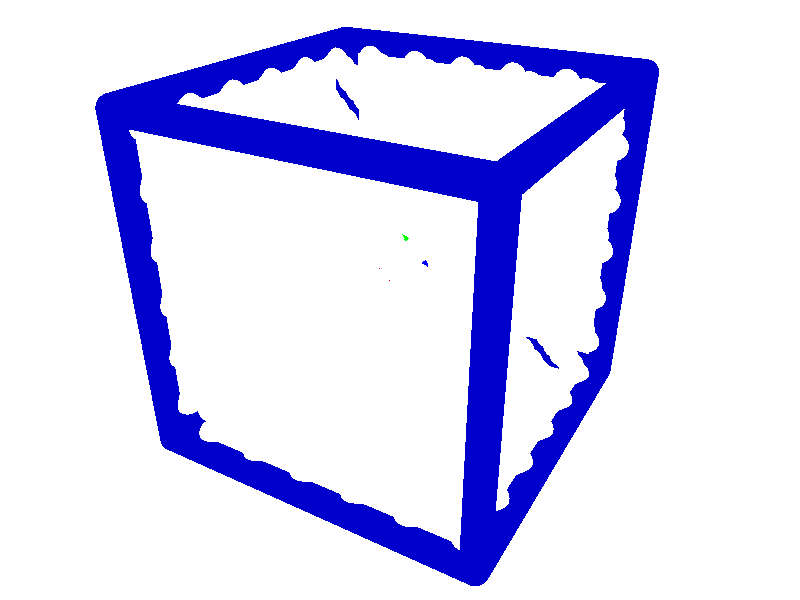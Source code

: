 
// declaration section
#declare cameraPositionAngle=pi/6;

#declare delX=5.12993;
#declare delY=5.12993;
#declare delZ=5.12993;

#declare Color0 = rgb<1,1,1>;
#declare Color1 = rgb<1,0,0>;
#declare Color2 = rgb<0,0,1>;
#declare Color3 = rgb<0,1,0>;
#declare Color4 = rgb<0.5,0.5,0.5>;
#declare Color5 = rgb<1,1,1>;
#declare Color6 = rgb<1,1,1>;
#declare Color7 = rgb<1,1,1>;
#declare Color8 = rgb<1,1,1>;
#declare Color9 = rgb<1,1,1>;
#declare Color10 = rgb<1,1,1>;
#declare Color11 = rgb<1,1,1>;
#declare Color12 = rgb<1,1,1>;
#declare Color13 = rgb<1,1,1>;
#declare Color14 = rgb<1,1,1>;
#declare Color15 = rgb<1,1,1>;

#declare Size0 = 0.4;
#declare Size1 = 0.3;
#declare Size2 = 0.4;
#declare Size3 = 0.4;
#declare Size4 = 0.4;
#declare Size5 = 0.4;
#declare Size6 = 0.4;
#declare Size7 = 0.4;
#declare Size8 = 0.4;
#declare Size9 = 0.4;
#declare Size10 = 0.4;
#declare Size11 = 0.4;
#declare Size12 = 0.4;
#declare Size13 = 0.4;
#declare Size14 = 0.4;
#declare Size15 = 0.4;

// Set camera and light
camera { 
  perspective 
  location < 4.0*5.12993*cos(cameraPositionAngle), 2.0*5.12993 , 4.0*5.12993*sin(cameraPositionAngle) > 
  look_at  < 0 , -0.25*5.12993 , 0 > 
  angle 55
}
background { color rgb< 1.0 , 1.0 , 1.0 > }
light_source { < 0 , 3*5.12993 , 0 > color rgb< 1.0 , 1.0 , 1.0 > }
light_source { < 3*5.12993, 1*5.12993 , 0 > color rgb< 0.8 , 0.8 , 1.0 > }
light_source { < 0,  1*5.12993 , 4*5.12993 > color rgb< 1.0 , 0.9 , 0.9 > }
light_source { < -3*5.12993,  1*5.12993 , -3*5.12993 > color rgb< 0.8 , 1.0 , 0.8 > }

// Draw carthesian coordinate arrows
sphere   { < 0 , 0 , 0 > , 0.2 texture { pigment { color rgb< 0.3 , 0.3 , 0.3 > } } }
cone     { < 0.8 , 0.0 , 0.0 > , 0.25 , < 1.0 , 0.0 , 0.0 > , 0.0 texture { pigment { color rgb< 1.0 , 0.0 , 0.0 > } } }
cone     { < 0.0 , 0.8 , 0.0 > , 0.25 , < 0.0 , 1.0 , 0.0 > , 0.0 texture { pigment { color rgb< 0.0 , 1.0 , 0.0 > } } }
cone     { < 0.0 , 0.0 , 0.8 > , 0.25 , < 0.0 , 0.0 , 1.0 > , 0.0 texture { pigment { color rgb< 0.0 , 0.0 , 1.0 > } } }
cylinder { < 0 , 0 , 0 > , < 0.9 , 0.0 , 0.0 > , 0.1 open texture { pigment { color rgb< 1.0 , 0.0 , 0.0 > } } }
cylinder { < 0 , 0 , 0 > , < 0.0 , 0.9 , 0.0 > , 0.1 open texture { pigment { color rgb< 0.0 , 1.0 , 0.0 > } } }
cylinder { < 0 , 0 , 0 > , < 0.0 , 0.0 , 0.9 > , 0.1 open texture { pigment { color rgb< 0.0 , 0.0 , 1.0 > } } }

// Periodic cell
sphere { < -5.12993 , -5.12993 , -5.12993 > , 0.4 texture { pigment { color rgb< 0.0 , 0.0 , 0.8 > } } } 
sphere { < 5.12993 , -5.12993 , -5.12993 > , 0.4 texture { pigment { color rgb< 0.0 , 0.0 , 0.8 > } } } 
sphere { < -5.12993 , 5.12993 , -5.12993 > , 0.4 texture { pigment { color rgb< 0.0 , 0.0 , 0.8 > } } } 
sphere { < 5.12993 , 5.12993 , -5.12993 > , 0.4 texture { pigment { color rgb< 0.0 , 0.0 , 0.8 > } } } 
sphere { < -5.12993 , -5.12993 , 5.12993 > , 0.4 texture { pigment { color rgb< 0.0 , 0.0 , 0.8 > } } } 
sphere { < 5.12993 , -5.12993 , 5.12993 > , 0.4 texture { pigment { color rgb< 0.0 , 0.0 , 0.8 > } } } 
sphere { < -5.12993 , 5.12993 , 5.12993 > , 0.4 texture { pigment { color rgb< 0.0 , 0.0 , 0.8 > } } } 
sphere { < 5.12993 , 5.12993 , 5.12993 > , 0.4 texture { pigment { color rgb< 0.0 , 0.0 , 0.8 > } } } 
cylinder { < -5.12993 , -5.12993 , -5.12993 > , < 5.12993 , -5.12993 , -5.12993 > , 0.4 open texture { pigment { color rgb< 0.0 , 0.0 , 0.8 > } } }
cylinder { < 5.12993 , -5.12993 , -5.12993 > , < 5.12993 , 5.12993 , -5.12993 > , 0.4 open texture { pigment { color rgb< 0.0 , 0.0 , 0.8 > } } }
cylinder { < 5.12993 , 5.12993 , -5.12993 > , < -5.12993 , 5.12993 , -5.12993 > , 0.4 open texture { pigment { color rgb< 0.0 , 0.0 , 0.8 > } } }
cylinder { < -5.12993 , 5.12993 , -5.12993 > , < -5.12993 , -5.12993 , -5.12993 > , 0.4 open texture { pigment { color rgb< 0.0 , 0.0 , 0.8 > } } }
cylinder { < -5.12993 , -5.12993 , 5.12993 > , < 5.12993 , -5.12993 , 5.12993 > , 0.4 open texture { pigment { color rgb< 0.0 , 0.0 , 0.8 > } } }
cylinder { < 5.12993 , -5.12993 , 5.12993 > , < 5.12993 , 5.12993 , 5.12993 > , 0.4 open texture { pigment { color rgb< 0.0 , 0.0 , 0.8 > } } }
cylinder { < 5.12993 , 5.12993 , 5.12993 > , < -5.12993 , 5.12993 , 5.12993 > , 0.4 open texture { pigment { color rgb< 0.0 , 0.0 , 0.8 > } } }
cylinder { < -5.12993 , 5.12993 , 5.12993 > , < -5.12993 , -5.12993 , 5.12993 > , 0.4 open texture { pigment { color rgb< 0.0 , 0.0 , 0.8 > } } }
cylinder { < -5.12993 , -5.12993 , -5.12993 > , < -5.12993 , -5.12993 , 5.12993 > , 0.4 open texture { pigment { color rgb< 0.0 , 0.0 , 0.8 > } } }
cylinder { < 5.12993 , -5.12993 , -5.12993 > , < 5.12993 , -5.12993 , 5.12993 > , 0.4 open texture { pigment { color rgb< 0.0 , 0.0 , 0.8 > } } }
cylinder { < -5.12993 , 5.12993 , -5.12993 > , < -5.12993 , 5.12993 , 5.12993 > , 0.4 open texture { pigment { color rgb< 0.0 , 0.0 , 0.8 > } } }
cylinder { < 5.12993 , 5.12993 , -5.12993 > , < 5.12993 , 5.12993 , 5.12993 > , 0.4 open texture { pigment { color rgb< 0.0 , 0.0 , 0.8 > } } }

// Add floor
//plane { y, -delY-0.401 pigment { color rgb<1,1,1> } }

// Particles

sphere {<-4.702434,-4.702434,-4.702434>,Size0 texture{pigment{color Color0}}}
sphere {<-3.847446,-3.847446,-4.702434>,Size0 texture{pigment{color Color0}}}
sphere {<-3.847446,-4.702434,-3.847446>,Size0 texture{pigment{color Color0}}}
sphere {<-4.702434,-3.847446,-3.847446>,Size0 texture{pigment{color Color0}}}
sphere {<-4.702434,-4.702434,-2.992458>,Size0 texture{pigment{color Color0}}}
sphere {<-3.847446,-3.847446,-2.992458>,Size0 texture{pigment{color Color0}}}
sphere {<-3.847446,-4.702434,-2.137470>,Size0 texture{pigment{color Color0}}}
sphere {<-4.702434,-3.847446,-2.137470>,Size0 texture{pigment{color Color0}}}
sphere {<-4.702434,-4.702434,-1.282482>,Size0 texture{pigment{color Color0}}}
sphere {<-3.847446,-3.847446,-1.282482>,Size0 texture{pigment{color Color0}}}
sphere {<-3.847446,-4.702434,-0.427494>,Size0 texture{pigment{color Color0}}}
sphere {<-4.702434,-3.847446,-0.427494>,Size0 texture{pigment{color Color0}}}
sphere {<-4.702434,-4.702434,0.427494>,Size0 texture{pigment{color Color0}}}
sphere {<-3.847446,-3.847446,0.427494>,Size0 texture{pigment{color Color0}}}
sphere {<-3.847446,-4.702434,1.282482>,Size0 texture{pigment{color Color0}}}
sphere {<-4.702434,-3.847446,1.282482>,Size0 texture{pigment{color Color0}}}
sphere {<-4.702434,-4.702434,2.137470>,Size0 texture{pigment{color Color0}}}
sphere {<-3.847446,-3.847446,2.137470>,Size0 texture{pigment{color Color0}}}
sphere {<-3.847446,-4.702434,2.992458>,Size0 texture{pigment{color Color0}}}
sphere {<-4.702434,-3.847446,2.992458>,Size0 texture{pigment{color Color0}}}
sphere {<-4.702434,-4.702434,3.847446>,Size0 texture{pigment{color Color0}}}
sphere {<-3.847446,-3.847446,3.847446>,Size0 texture{pigment{color Color0}}}
sphere {<-3.847446,-4.702434,4.702434>,Size0 texture{pigment{color Color0}}}
sphere {<-4.702434,-3.847446,4.702434>,Size0 texture{pigment{color Color0}}}
sphere {<-4.702434,-2.992458,-4.702434>,Size0 texture{pigment{color Color0}}}
sphere {<-3.847446,-2.137470,-4.702434>,Size0 texture{pigment{color Color0}}}
sphere {<-3.847446,-2.992458,-3.847446>,Size0 texture{pigment{color Color0}}}
sphere {<-4.702434,-2.137470,-3.847446>,Size0 texture{pigment{color Color0}}}
sphere {<-4.702434,-2.992458,-2.992458>,Size0 texture{pigment{color Color0}}}
sphere {<-3.847446,-2.137470,-2.992458>,Size0 texture{pigment{color Color0}}}
sphere {<-3.847446,-2.992458,-2.137470>,Size0 texture{pigment{color Color0}}}
sphere {<-4.702434,-2.137470,-2.137470>,Size0 texture{pigment{color Color0}}}
sphere {<-4.702434,-2.992458,-1.282482>,Size0 texture{pigment{color Color0}}}
sphere {<-3.847446,-2.137470,-1.282482>,Size0 texture{pigment{color Color0}}}
sphere {<-3.847446,-2.992458,-0.427494>,Size0 texture{pigment{color Color0}}}
sphere {<-4.702434,-2.137470,-0.427494>,Size0 texture{pigment{color Color0}}}
sphere {<-4.702434,-2.992458,0.427494>,Size0 texture{pigment{color Color0}}}
sphere {<-3.847446,-2.137470,0.427494>,Size0 texture{pigment{color Color0}}}
sphere {<-3.847446,-2.992458,1.282482>,Size0 texture{pigment{color Color0}}}
sphere {<-4.702434,-2.137470,1.282482>,Size0 texture{pigment{color Color0}}}
sphere {<-4.702434,-2.992458,2.137470>,Size0 texture{pigment{color Color0}}}
sphere {<-3.847446,-2.137470,2.137470>,Size0 texture{pigment{color Color0}}}
sphere {<-3.847446,-2.992458,2.992458>,Size0 texture{pigment{color Color0}}}
sphere {<-4.702434,-2.137470,2.992458>,Size0 texture{pigment{color Color0}}}
sphere {<-4.702434,-2.992458,3.847446>,Size0 texture{pigment{color Color0}}}
sphere {<-3.847446,-2.137470,3.847446>,Size0 texture{pigment{color Color0}}}
sphere {<-3.847446,-2.992458,4.702434>,Size0 texture{pigment{color Color0}}}
sphere {<-4.702434,-2.137470,4.702434>,Size0 texture{pigment{color Color0}}}
sphere {<-4.702434,-1.282482,-4.702434>,Size0 texture{pigment{color Color0}}}
sphere {<-3.847446,-0.427494,-4.702434>,Size0 texture{pigment{color Color0}}}
sphere {<-3.847446,-1.282482,-3.847446>,Size0 texture{pigment{color Color0}}}
sphere {<-4.702434,-0.427494,-3.847446>,Size0 texture{pigment{color Color0}}}
sphere {<-4.702434,-1.282482,-2.992458>,Size0 texture{pigment{color Color0}}}
sphere {<-3.847446,-0.427494,-2.992458>,Size0 texture{pigment{color Color0}}}
sphere {<-3.847446,-1.282482,-2.137470>,Size0 texture{pigment{color Color0}}}
sphere {<-4.702434,-0.427494,-2.137470>,Size0 texture{pigment{color Color0}}}
sphere {<-4.702434,-1.282482,-1.282482>,Size0 texture{pigment{color Color0}}}
sphere {<-3.847446,-0.427494,-1.282482>,Size0 texture{pigment{color Color0}}}
sphere {<-3.847446,-1.282482,-0.427494>,Size0 texture{pigment{color Color0}}}
sphere {<-4.702434,-0.427494,-0.427494>,Size0 texture{pigment{color Color0}}}
sphere {<-4.702434,-1.282482,0.427494>,Size0 texture{pigment{color Color0}}}
sphere {<-3.847446,-0.427494,0.427494>,Size0 texture{pigment{color Color0}}}
sphere {<-3.847446,-1.282482,1.282482>,Size0 texture{pigment{color Color0}}}
sphere {<-4.702434,-0.427494,1.282482>,Size0 texture{pigment{color Color0}}}
sphere {<-4.702434,-1.282482,2.137470>,Size0 texture{pigment{color Color0}}}
sphere {<-3.847446,-0.427494,2.137470>,Size0 texture{pigment{color Color0}}}
sphere {<-3.847446,-1.282482,2.992458>,Size0 texture{pigment{color Color0}}}
sphere {<-4.702434,-0.427494,2.992458>,Size0 texture{pigment{color Color0}}}
sphere {<-4.702434,-1.282482,3.847446>,Size0 texture{pigment{color Color0}}}
sphere {<-3.847446,-0.427494,3.847446>,Size0 texture{pigment{color Color0}}}
sphere {<-3.847446,-1.282482,4.702434>,Size0 texture{pigment{color Color0}}}
sphere {<-4.702434,-0.427494,4.702434>,Size0 texture{pigment{color Color0}}}
sphere {<-4.702434,0.427494,-4.702434>,Size0 texture{pigment{color Color0}}}
sphere {<-3.847446,1.282482,-4.702434>,Size0 texture{pigment{color Color0}}}
sphere {<-3.847446,0.427494,-3.847446>,Size0 texture{pigment{color Color0}}}
sphere {<-4.702434,1.282482,-3.847446>,Size0 texture{pigment{color Color0}}}
sphere {<-4.702434,0.427494,-2.992458>,Size0 texture{pigment{color Color0}}}
sphere {<-3.847446,1.282482,-2.992458>,Size0 texture{pigment{color Color0}}}
sphere {<-3.847446,0.427494,-2.137470>,Size0 texture{pigment{color Color0}}}
sphere {<-4.702434,1.282482,-2.137470>,Size0 texture{pigment{color Color0}}}
sphere {<-4.702434,0.427494,-1.282482>,Size0 texture{pigment{color Color0}}}
sphere {<-3.847446,1.282482,-1.282482>,Size0 texture{pigment{color Color0}}}
sphere {<-3.847446,0.427494,-0.427494>,Size0 texture{pigment{color Color0}}}
sphere {<-4.702434,1.282482,-0.427494>,Size0 texture{pigment{color Color0}}}
sphere {<-4.702434,0.427494,0.427494>,Size0 texture{pigment{color Color0}}}
sphere {<-3.847446,1.282482,0.427494>,Size0 texture{pigment{color Color0}}}
sphere {<-3.847446,0.427494,1.282482>,Size0 texture{pigment{color Color0}}}
sphere {<-4.702434,1.282482,1.282482>,Size0 texture{pigment{color Color0}}}
sphere {<-4.702434,0.427494,2.137470>,Size0 texture{pigment{color Color0}}}
sphere {<-3.847446,1.282482,2.137470>,Size0 texture{pigment{color Color0}}}
sphere {<-3.847446,0.427494,2.992458>,Size0 texture{pigment{color Color0}}}
sphere {<-4.702434,1.282482,2.992458>,Size0 texture{pigment{color Color0}}}
sphere {<-4.702434,0.427494,3.847446>,Size0 texture{pigment{color Color0}}}
sphere {<-3.847446,1.282482,3.847446>,Size0 texture{pigment{color Color0}}}
sphere {<-3.847446,0.427494,4.702434>,Size0 texture{pigment{color Color0}}}
sphere {<-4.702434,1.282482,4.702434>,Size0 texture{pigment{color Color0}}}
sphere {<-4.702434,2.137470,-4.702434>,Size0 texture{pigment{color Color0}}}
sphere {<-3.847446,2.992458,-4.702434>,Size0 texture{pigment{color Color0}}}
sphere {<-3.847446,2.137470,-3.847446>,Size0 texture{pigment{color Color0}}}
sphere {<-4.702434,2.992458,-3.847446>,Size0 texture{pigment{color Color0}}}
sphere {<-4.702434,2.137470,-2.992458>,Size0 texture{pigment{color Color0}}}
sphere {<-3.847446,2.992458,-2.992458>,Size0 texture{pigment{color Color0}}}
sphere {<-3.847446,2.137470,-2.137470>,Size0 texture{pigment{color Color0}}}
sphere {<-4.702434,2.992458,-2.137470>,Size0 texture{pigment{color Color0}}}
sphere {<-4.702434,2.137470,-1.282482>,Size0 texture{pigment{color Color0}}}
sphere {<-3.847446,2.992458,-1.282482>,Size0 texture{pigment{color Color0}}}
sphere {<-3.847446,2.137470,-0.427494>,Size0 texture{pigment{color Color0}}}
sphere {<-4.702434,2.992458,-0.427494>,Size0 texture{pigment{color Color0}}}
sphere {<-4.702434,2.137470,0.427494>,Size0 texture{pigment{color Color0}}}
sphere {<-3.847446,2.992458,0.427494>,Size0 texture{pigment{color Color0}}}
sphere {<-3.847446,2.137470,1.282482>,Size0 texture{pigment{color Color0}}}
sphere {<-4.702434,2.992458,1.282482>,Size0 texture{pigment{color Color0}}}
sphere {<-4.702434,2.137470,2.137470>,Size0 texture{pigment{color Color0}}}
sphere {<-3.847446,2.992458,2.137470>,Size0 texture{pigment{color Color0}}}
sphere {<-3.847446,2.137470,2.992458>,Size0 texture{pigment{color Color0}}}
sphere {<-4.702434,2.992458,2.992458>,Size0 texture{pigment{color Color0}}}
sphere {<-4.702434,2.137470,3.847446>,Size0 texture{pigment{color Color0}}}
sphere {<-3.847446,2.992458,3.847446>,Size0 texture{pigment{color Color0}}}
sphere {<-3.847446,2.137470,4.702434>,Size0 texture{pigment{color Color0}}}
sphere {<-4.702434,2.992458,4.702434>,Size0 texture{pigment{color Color0}}}
sphere {<-4.702434,3.847446,-4.702434>,Size0 texture{pigment{color Color0}}}
sphere {<-3.847446,4.702434,-4.702434>,Size0 texture{pigment{color Color0}}}
sphere {<-3.847446,3.847446,-3.847446>,Size0 texture{pigment{color Color0}}}
sphere {<-4.702434,4.702434,-3.847446>,Size0 texture{pigment{color Color0}}}
sphere {<-4.702434,3.847446,-2.992458>,Size0 texture{pigment{color Color0}}}
sphere {<-3.847446,4.702434,-2.992458>,Size0 texture{pigment{color Color0}}}
sphere {<-3.847446,3.847446,-2.137470>,Size0 texture{pigment{color Color0}}}
sphere {<-4.702434,4.702434,-2.137470>,Size0 texture{pigment{color Color0}}}
sphere {<-4.702434,3.847446,-1.282482>,Size0 texture{pigment{color Color0}}}
sphere {<-3.847446,4.702434,-1.282482>,Size0 texture{pigment{color Color0}}}
sphere {<-3.847446,3.847446,-0.427494>,Size0 texture{pigment{color Color0}}}
sphere {<-4.702434,4.702434,-0.427494>,Size0 texture{pigment{color Color0}}}
sphere {<-4.702434,3.847446,0.427494>,Size0 texture{pigment{color Color0}}}
sphere {<-3.847446,4.702434,0.427494>,Size0 texture{pigment{color Color0}}}
sphere {<-3.847446,3.847446,1.282482>,Size0 texture{pigment{color Color0}}}
sphere {<-4.702434,4.702434,1.282482>,Size0 texture{pigment{color Color0}}}
sphere {<-4.702434,3.847446,2.137470>,Size0 texture{pigment{color Color0}}}
sphere {<-3.847446,4.702434,2.137470>,Size0 texture{pigment{color Color0}}}
sphere {<-3.847446,3.847446,2.992458>,Size0 texture{pigment{color Color0}}}
sphere {<-4.702434,4.702434,2.992458>,Size0 texture{pigment{color Color0}}}
sphere {<-4.702434,3.847446,3.847446>,Size0 texture{pigment{color Color0}}}
sphere {<-3.847446,4.702434,3.847446>,Size0 texture{pigment{color Color0}}}
sphere {<-3.847446,3.847446,4.702434>,Size0 texture{pigment{color Color0}}}
sphere {<-4.702434,4.702434,4.702434>,Size0 texture{pigment{color Color0}}}
sphere {<-2.992458,-4.702434,-4.702434>,Size0 texture{pigment{color Color0}}}
sphere {<-2.137470,-3.847446,-4.702434>,Size0 texture{pigment{color Color0}}}
sphere {<-2.137470,-4.702434,-3.847446>,Size0 texture{pigment{color Color0}}}
sphere {<-2.992458,-3.847446,-3.847446>,Size0 texture{pigment{color Color0}}}
sphere {<-2.992458,-4.702434,-2.992458>,Size0 texture{pigment{color Color0}}}
sphere {<-2.137470,-3.847446,-2.992458>,Size0 texture{pigment{color Color0}}}
sphere {<-2.137470,-4.702434,-2.137470>,Size0 texture{pigment{color Color0}}}
sphere {<-2.992458,-3.847446,-2.137470>,Size0 texture{pigment{color Color0}}}
sphere {<-2.992458,-4.702434,-1.282482>,Size0 texture{pigment{color Color0}}}
sphere {<-2.137470,-3.847446,-1.282482>,Size0 texture{pigment{color Color0}}}
sphere {<-2.137470,-4.702434,-0.427494>,Size0 texture{pigment{color Color0}}}
sphere {<-2.992458,-3.847446,-0.427494>,Size0 texture{pigment{color Color0}}}
sphere {<-2.992458,-4.702434,0.427494>,Size0 texture{pigment{color Color0}}}
sphere {<-2.137470,-3.847446,0.427494>,Size0 texture{pigment{color Color0}}}
sphere {<-2.137470,-4.702434,1.282482>,Size0 texture{pigment{color Color0}}}
sphere {<-2.992458,-3.847446,1.282482>,Size0 texture{pigment{color Color0}}}
sphere {<-2.992458,-4.702434,2.137470>,Size0 texture{pigment{color Color0}}}
sphere {<-2.137470,-3.847446,2.137470>,Size0 texture{pigment{color Color0}}}
sphere {<-2.137470,-4.702434,2.992458>,Size0 texture{pigment{color Color0}}}
sphere {<-2.992458,-3.847446,2.992458>,Size0 texture{pigment{color Color0}}}
sphere {<-2.992458,-4.702434,3.847446>,Size0 texture{pigment{color Color0}}}
sphere {<-2.137470,-3.847446,3.847446>,Size0 texture{pigment{color Color0}}}
sphere {<-2.137470,-4.702434,4.702434>,Size0 texture{pigment{color Color0}}}
sphere {<-2.992458,-3.847446,4.702434>,Size0 texture{pigment{color Color0}}}
sphere {<-2.992458,-2.992458,-4.702434>,Size0 texture{pigment{color Color0}}}
sphere {<-2.137470,-2.137470,-4.702434>,Size0 texture{pigment{color Color0}}}
sphere {<-2.137470,-2.992458,-3.847446>,Size0 texture{pigment{color Color0}}}
sphere {<-2.992458,-2.137470,-3.847446>,Size0 texture{pigment{color Color0}}}
sphere {<-2.992458,-2.992458,-2.992458>,Size0 texture{pigment{color Color0}}}
sphere {<-2.137470,-2.137470,-2.992458>,Size0 texture{pigment{color Color0}}}
sphere {<-2.137470,-2.992458,-2.137470>,Size0 texture{pigment{color Color0}}}
sphere {<-2.992458,-2.137470,-2.137470>,Size0 texture{pigment{color Color0}}}
sphere {<-2.992458,-2.992458,-1.282482>,Size0 texture{pigment{color Color0}}}
sphere {<-2.137470,-2.137470,-1.282482>,Size0 texture{pigment{color Color0}}}
sphere {<-2.137470,-2.992458,-0.427494>,Size0 texture{pigment{color Color0}}}
sphere {<-2.992458,-2.137470,-0.427494>,Size0 texture{pigment{color Color0}}}
sphere {<-2.992458,-2.992458,0.427494>,Size0 texture{pigment{color Color0}}}
sphere {<-2.137470,-2.137470,0.427494>,Size0 texture{pigment{color Color0}}}
sphere {<-2.137470,-2.992458,1.282482>,Size0 texture{pigment{color Color0}}}
sphere {<-2.992458,-2.137470,1.282482>,Size0 texture{pigment{color Color0}}}
sphere {<-2.992458,-2.992458,2.137470>,Size0 texture{pigment{color Color0}}}
sphere {<-2.137470,-2.137470,2.137470>,Size0 texture{pigment{color Color0}}}
sphere {<-2.137470,-2.992458,2.992458>,Size0 texture{pigment{color Color0}}}
sphere {<-2.992458,-2.137470,2.992458>,Size0 texture{pigment{color Color0}}}
sphere {<-2.992458,-2.992458,3.847446>,Size0 texture{pigment{color Color0}}}
sphere {<-2.137470,-2.137470,3.847446>,Size0 texture{pigment{color Color0}}}
sphere {<-2.137470,-2.992458,4.702434>,Size0 texture{pigment{color Color0}}}
sphere {<-2.992458,-2.137470,4.702434>,Size0 texture{pigment{color Color0}}}
sphere {<-2.992458,-1.282482,-4.702434>,Size0 texture{pigment{color Color0}}}
sphere {<-2.137470,-0.427494,-4.702434>,Size0 texture{pigment{color Color0}}}
sphere {<-2.137470,-1.282482,-3.847446>,Size0 texture{pigment{color Color0}}}
sphere {<-2.992458,-0.427494,-3.847446>,Size0 texture{pigment{color Color0}}}
sphere {<-2.992458,-1.282482,-2.992458>,Size0 texture{pigment{color Color0}}}
sphere {<-2.137470,-0.427494,-2.992458>,Size0 texture{pigment{color Color0}}}
sphere {<-2.137470,-1.282482,-2.137470>,Size0 texture{pigment{color Color0}}}
sphere {<-2.992458,-0.427494,-2.137470>,Size0 texture{pigment{color Color0}}}
sphere {<-2.992458,-1.282482,-1.282482>,Size0 texture{pigment{color Color0}}}
sphere {<-2.137470,-0.427494,-1.282482>,Size0 texture{pigment{color Color0}}}
sphere {<-2.137470,-1.282482,-0.427494>,Size0 texture{pigment{color Color0}}}
sphere {<-2.992458,-0.427494,-0.427494>,Size0 texture{pigment{color Color0}}}
sphere {<-2.992458,-1.282482,0.427494>,Size0 texture{pigment{color Color0}}}
sphere {<-2.137470,-0.427494,0.427494>,Size0 texture{pigment{color Color0}}}
sphere {<-2.137470,-1.282482,1.282482>,Size0 texture{pigment{color Color0}}}
sphere {<-2.992458,-0.427494,1.282482>,Size0 texture{pigment{color Color0}}}
sphere {<-2.992458,-1.282482,2.137470>,Size0 texture{pigment{color Color0}}}
sphere {<-2.137470,-0.427494,2.137470>,Size0 texture{pigment{color Color0}}}
sphere {<-2.137470,-1.282482,2.992458>,Size0 texture{pigment{color Color0}}}
sphere {<-2.992458,-0.427494,2.992458>,Size0 texture{pigment{color Color0}}}
sphere {<-2.992458,-1.282482,3.847446>,Size0 texture{pigment{color Color0}}}
sphere {<-2.137470,-0.427494,3.847446>,Size0 texture{pigment{color Color0}}}
sphere {<-2.137470,-1.282482,4.702434>,Size0 texture{pigment{color Color0}}}
sphere {<-2.992458,-0.427494,4.702434>,Size0 texture{pigment{color Color0}}}
sphere {<-2.992458,0.427494,-4.702434>,Size0 texture{pigment{color Color0}}}
sphere {<-2.137470,1.282482,-4.702434>,Size0 texture{pigment{color Color0}}}
sphere {<-2.137470,0.427494,-3.847446>,Size0 texture{pigment{color Color0}}}
sphere {<-2.992458,1.282482,-3.847446>,Size0 texture{pigment{color Color0}}}
sphere {<-2.992458,0.427494,-2.992458>,Size0 texture{pigment{color Color0}}}
sphere {<-2.137470,1.282482,-2.992458>,Size0 texture{pigment{color Color0}}}
sphere {<-2.137470,0.427494,-2.137470>,Size0 texture{pigment{color Color0}}}
sphere {<-2.992458,1.282482,-2.137470>,Size0 texture{pigment{color Color0}}}
sphere {<-2.992458,0.427494,-1.282482>,Size0 texture{pigment{color Color0}}}
sphere {<-2.137470,1.282482,-1.282482>,Size0 texture{pigment{color Color0}}}
sphere {<-2.137470,0.427494,-0.427494>,Size0 texture{pigment{color Color0}}}
sphere {<-2.992458,1.282482,-0.427494>,Size0 texture{pigment{color Color0}}}
sphere {<-2.992458,0.427494,0.427494>,Size0 texture{pigment{color Color0}}}
sphere {<-2.137470,1.282482,0.427494>,Size0 texture{pigment{color Color0}}}
sphere {<-2.137470,0.427494,1.282482>,Size0 texture{pigment{color Color0}}}
sphere {<-2.992458,1.282482,1.282482>,Size0 texture{pigment{color Color0}}}
sphere {<-2.992458,0.427494,2.137470>,Size0 texture{pigment{color Color0}}}
sphere {<-2.137470,1.282482,2.137470>,Size0 texture{pigment{color Color0}}}
sphere {<-2.137470,0.427494,2.992458>,Size0 texture{pigment{color Color0}}}
sphere {<-2.992458,1.282482,2.992458>,Size0 texture{pigment{color Color0}}}
sphere {<-2.992458,0.427494,3.847446>,Size0 texture{pigment{color Color0}}}
sphere {<-2.137470,1.282482,3.847446>,Size0 texture{pigment{color Color0}}}
sphere {<-2.137470,0.427494,4.702434>,Size0 texture{pigment{color Color0}}}
sphere {<-2.992458,1.282482,4.702434>,Size0 texture{pigment{color Color0}}}
sphere {<-2.992458,2.137470,-4.702434>,Size0 texture{pigment{color Color0}}}
sphere {<-2.137470,2.992458,-4.702434>,Size0 texture{pigment{color Color0}}}
sphere {<-2.137470,2.137470,-3.847446>,Size0 texture{pigment{color Color0}}}
sphere {<-2.992458,2.992458,-3.847446>,Size0 texture{pigment{color Color0}}}
sphere {<-2.992458,2.137470,-2.992458>,Size0 texture{pigment{color Color0}}}
sphere {<-2.137470,2.992458,-2.992458>,Size0 texture{pigment{color Color0}}}
sphere {<-2.137470,2.137470,-2.137470>,Size0 texture{pigment{color Color0}}}
sphere {<-2.992458,2.992458,-2.137470>,Size0 texture{pigment{color Color0}}}
sphere {<-2.992458,2.137470,-1.282482>,Size0 texture{pigment{color Color0}}}
sphere {<-2.137470,2.992458,-1.282482>,Size0 texture{pigment{color Color0}}}
sphere {<-2.137470,2.137470,-0.427494>,Size0 texture{pigment{color Color0}}}
sphere {<-2.992458,2.992458,-0.427494>,Size0 texture{pigment{color Color0}}}
sphere {<-2.992458,2.137470,0.427494>,Size0 texture{pigment{color Color0}}}
sphere {<-2.137470,2.992458,0.427494>,Size0 texture{pigment{color Color0}}}
sphere {<-2.137470,2.137470,1.282482>,Size0 texture{pigment{color Color0}}}
sphere {<-2.992458,2.992458,1.282482>,Size0 texture{pigment{color Color0}}}
sphere {<-2.992458,2.137470,2.137470>,Size0 texture{pigment{color Color0}}}
sphere {<-2.137470,2.992458,2.137470>,Size0 texture{pigment{color Color0}}}
sphere {<-2.137470,2.137470,2.992458>,Size0 texture{pigment{color Color0}}}
sphere {<-2.992458,2.992458,2.992458>,Size0 texture{pigment{color Color0}}}
sphere {<-2.992458,2.137470,3.847446>,Size0 texture{pigment{color Color0}}}
sphere {<-2.137470,2.992458,3.847446>,Size0 texture{pigment{color Color0}}}
sphere {<-2.137470,2.137470,4.702434>,Size0 texture{pigment{color Color0}}}
sphere {<-2.992458,2.992458,4.702434>,Size0 texture{pigment{color Color0}}}
sphere {<-2.992458,3.847446,-4.702434>,Size0 texture{pigment{color Color0}}}
sphere {<-2.137470,4.702434,-4.702434>,Size0 texture{pigment{color Color0}}}
sphere {<-2.137470,3.847446,-3.847446>,Size0 texture{pigment{color Color0}}}
sphere {<-2.992458,4.702434,-3.847446>,Size0 texture{pigment{color Color0}}}
sphere {<-2.992458,3.847446,-2.992458>,Size0 texture{pigment{color Color0}}}
sphere {<-2.137470,4.702434,-2.992458>,Size0 texture{pigment{color Color0}}}
sphere {<-2.137470,3.847446,-2.137470>,Size0 texture{pigment{color Color0}}}
sphere {<-2.992458,4.702434,-2.137470>,Size0 texture{pigment{color Color0}}}
sphere {<-2.992458,3.847446,-1.282482>,Size0 texture{pigment{color Color0}}}
sphere {<-2.137470,4.702434,-1.282482>,Size0 texture{pigment{color Color0}}}
sphere {<-2.137470,3.847446,-0.427494>,Size0 texture{pigment{color Color0}}}
sphere {<-2.992458,4.702434,-0.427494>,Size0 texture{pigment{color Color0}}}
sphere {<-2.992458,3.847446,0.427494>,Size0 texture{pigment{color Color0}}}
sphere {<-2.137470,4.702434,0.427494>,Size0 texture{pigment{color Color0}}}
sphere {<-2.137470,3.847446,1.282482>,Size0 texture{pigment{color Color0}}}
sphere {<-2.992458,4.702434,1.282482>,Size0 texture{pigment{color Color0}}}
sphere {<-2.992458,3.847446,2.137470>,Size0 texture{pigment{color Color0}}}
sphere {<-2.137470,4.702434,2.137470>,Size0 texture{pigment{color Color0}}}
sphere {<-2.137470,3.847446,2.992458>,Size0 texture{pigment{color Color0}}}
sphere {<-2.992458,4.702434,2.992458>,Size0 texture{pigment{color Color0}}}
sphere {<-2.992458,3.847446,3.847446>,Size0 texture{pigment{color Color0}}}
sphere {<-2.137470,4.702434,3.847446>,Size0 texture{pigment{color Color0}}}
sphere {<-2.137470,3.847446,4.702434>,Size0 texture{pigment{color Color0}}}
sphere {<-2.992458,4.702434,4.702434>,Size0 texture{pigment{color Color0}}}
sphere {<-1.282482,-4.702434,-4.702434>,Size0 texture{pigment{color Color0}}}
sphere {<-0.427494,-3.847446,-4.702434>,Size0 texture{pigment{color Color0}}}
sphere {<-0.427494,-4.702434,-3.847446>,Size0 texture{pigment{color Color0}}}
sphere {<-1.282482,-3.847446,-3.847446>,Size0 texture{pigment{color Color0}}}
sphere {<-1.282482,-4.702434,-2.992458>,Size0 texture{pigment{color Color0}}}
sphere {<-0.427494,-3.847446,-2.992458>,Size0 texture{pigment{color Color0}}}
sphere {<-0.427494,-4.702434,-2.137470>,Size0 texture{pigment{color Color0}}}
sphere {<-1.282482,-3.847446,-2.137470>,Size0 texture{pigment{color Color0}}}
sphere {<-1.282482,-4.702434,-1.282482>,Size0 texture{pigment{color Color0}}}
sphere {<-0.427494,-3.847446,-1.282482>,Size0 texture{pigment{color Color0}}}
sphere {<-0.427494,-4.702434,-0.427494>,Size0 texture{pigment{color Color0}}}
sphere {<-1.282482,-3.847446,-0.427494>,Size0 texture{pigment{color Color0}}}
sphere {<-1.282482,-4.702434,0.427494>,Size0 texture{pigment{color Color0}}}
sphere {<-0.427494,-3.847446,0.427494>,Size0 texture{pigment{color Color0}}}
sphere {<-0.427494,-4.702434,1.282482>,Size0 texture{pigment{color Color0}}}
sphere {<-1.282482,-3.847446,1.282482>,Size0 texture{pigment{color Color0}}}
sphere {<-1.282482,-4.702434,2.137470>,Size0 texture{pigment{color Color0}}}
sphere {<-0.427494,-3.847446,2.137470>,Size0 texture{pigment{color Color0}}}
sphere {<-0.427494,-4.702434,2.992458>,Size0 texture{pigment{color Color0}}}
sphere {<-1.282482,-3.847446,2.992458>,Size0 texture{pigment{color Color0}}}
sphere {<-1.282482,-4.702434,3.847446>,Size0 texture{pigment{color Color0}}}
sphere {<-0.427494,-3.847446,3.847446>,Size0 texture{pigment{color Color0}}}
sphere {<-0.427494,-4.702434,4.702434>,Size0 texture{pigment{color Color0}}}
sphere {<-1.282482,-3.847446,4.702434>,Size0 texture{pigment{color Color0}}}
sphere {<-1.282482,-2.992458,-4.702434>,Size0 texture{pigment{color Color0}}}
sphere {<-0.427494,-2.137470,-4.702434>,Size0 texture{pigment{color Color0}}}
sphere {<-0.427494,-2.992458,-3.847446>,Size0 texture{pigment{color Color0}}}
sphere {<-1.282482,-2.137470,-3.847446>,Size0 texture{pigment{color Color0}}}
sphere {<-1.282482,-2.992458,-2.992458>,Size0 texture{pigment{color Color0}}}
sphere {<-0.427494,-2.137470,-2.992458>,Size0 texture{pigment{color Color0}}}
sphere {<-0.427494,-2.992458,-2.137470>,Size0 texture{pigment{color Color0}}}
sphere {<-1.282482,-2.137470,-2.137470>,Size0 texture{pigment{color Color0}}}
sphere {<-1.282482,-2.992458,-1.282482>,Size0 texture{pigment{color Color0}}}
sphere {<-0.427494,-2.137470,-1.282482>,Size0 texture{pigment{color Color0}}}
sphere {<-0.427494,-2.992458,-0.427494>,Size0 texture{pigment{color Color0}}}
sphere {<-1.282482,-2.137470,-0.427494>,Size0 texture{pigment{color Color0}}}
sphere {<-1.282482,-2.992458,0.427494>,Size0 texture{pigment{color Color0}}}
sphere {<-0.427494,-2.137470,0.427494>,Size0 texture{pigment{color Color0}}}
sphere {<-0.427494,-2.992458,1.282482>,Size0 texture{pigment{color Color0}}}
sphere {<-1.282482,-2.137470,1.282482>,Size0 texture{pigment{color Color0}}}
sphere {<-1.282482,-2.992458,2.137470>,Size0 texture{pigment{color Color0}}}
sphere {<-0.427494,-2.137470,2.137470>,Size0 texture{pigment{color Color0}}}
sphere {<-0.427494,-2.992458,2.992458>,Size0 texture{pigment{color Color0}}}
sphere {<-1.282482,-2.137470,2.992458>,Size0 texture{pigment{color Color0}}}
sphere {<-1.282482,-2.992458,3.847446>,Size0 texture{pigment{color Color0}}}
sphere {<-0.427494,-2.137470,3.847446>,Size0 texture{pigment{color Color0}}}
sphere {<-0.427494,-2.992458,4.702434>,Size0 texture{pigment{color Color0}}}
sphere {<-1.282482,-2.137470,4.702434>,Size0 texture{pigment{color Color0}}}
sphere {<-1.282482,-1.282482,-4.702434>,Size0 texture{pigment{color Color0}}}
sphere {<-0.427494,-0.427494,-4.702434>,Size0 texture{pigment{color Color0}}}
sphere {<-0.427494,-1.282482,-3.847446>,Size0 texture{pigment{color Color0}}}
sphere {<-1.282482,-0.427494,-3.847446>,Size0 texture{pigment{color Color0}}}
sphere {<-1.282482,-1.282482,-2.992458>,Size0 texture{pigment{color Color0}}}
sphere {<-0.427494,-0.427494,-2.992458>,Size0 texture{pigment{color Color0}}}
sphere {<-0.427494,-1.282482,-2.137470>,Size0 texture{pigment{color Color0}}}
sphere {<-1.282482,-0.427494,-2.137470>,Size0 texture{pigment{color Color0}}}
sphere {<-1.282482,-1.282482,-1.282482>,Size0 texture{pigment{color Color0}}}
sphere {<-0.427494,-0.427494,-1.282482>,Size0 texture{pigment{color Color0}}}
sphere {<-0.427494,-1.282482,-0.427494>,Size0 texture{pigment{color Color0}}}
sphere {<-1.282482,-0.427494,-0.427494>,Size0 texture{pigment{color Color0}}}
sphere {<-1.282482,-1.282482,0.427494>,Size0 texture{pigment{color Color0}}}
sphere {<-0.427494,-0.427494,0.427494>,Size0 texture{pigment{color Color0}}}
sphere {<-0.427494,-1.282482,1.282482>,Size0 texture{pigment{color Color0}}}
sphere {<-1.282482,-0.427494,1.282482>,Size0 texture{pigment{color Color0}}}
sphere {<-1.282482,-1.282482,2.137470>,Size0 texture{pigment{color Color0}}}
sphere {<-0.427494,-0.427494,2.137470>,Size0 texture{pigment{color Color0}}}
sphere {<-0.427494,-1.282482,2.992458>,Size0 texture{pigment{color Color0}}}
sphere {<-1.282482,-0.427494,2.992458>,Size0 texture{pigment{color Color0}}}
sphere {<-1.282482,-1.282482,3.847446>,Size0 texture{pigment{color Color0}}}
sphere {<-0.427494,-0.427494,3.847446>,Size0 texture{pigment{color Color0}}}
sphere {<-0.427494,-1.282482,4.702434>,Size0 texture{pigment{color Color0}}}
sphere {<-1.282482,-0.427494,4.702434>,Size0 texture{pigment{color Color0}}}
sphere {<-1.282482,0.427494,-4.702434>,Size0 texture{pigment{color Color0}}}
sphere {<-0.427494,1.282482,-4.702434>,Size0 texture{pigment{color Color0}}}
sphere {<-0.427494,0.427494,-3.847446>,Size0 texture{pigment{color Color0}}}
sphere {<-1.282482,1.282482,-3.847446>,Size0 texture{pigment{color Color0}}}
sphere {<-1.282482,0.427494,-2.992458>,Size0 texture{pigment{color Color0}}}
sphere {<-0.427494,1.282482,-2.992458>,Size0 texture{pigment{color Color0}}}
sphere {<-0.427494,0.427494,-2.137470>,Size0 texture{pigment{color Color0}}}
sphere {<-1.282482,1.282482,-2.137470>,Size0 texture{pigment{color Color0}}}
sphere {<-1.282482,0.427494,-1.282482>,Size0 texture{pigment{color Color0}}}
sphere {<-0.427494,1.282482,-1.282482>,Size0 texture{pigment{color Color0}}}
sphere {<-0.427494,0.427494,-0.427494>,Size0 texture{pigment{color Color0}}}
sphere {<-1.282482,1.282482,-0.427494>,Size0 texture{pigment{color Color0}}}
sphere {<-1.282482,0.427494,0.427494>,Size0 texture{pigment{color Color0}}}
sphere {<-0.427494,1.282482,0.427494>,Size0 texture{pigment{color Color0}}}
sphere {<-0.427494,0.427494,1.282482>,Size0 texture{pigment{color Color0}}}
sphere {<-1.282482,1.282482,1.282482>,Size0 texture{pigment{color Color0}}}
sphere {<-1.282482,0.427494,2.137470>,Size0 texture{pigment{color Color0}}}
sphere {<-0.427494,1.282482,2.137470>,Size0 texture{pigment{color Color0}}}
sphere {<-0.427494,0.427494,2.992458>,Size0 texture{pigment{color Color0}}}
sphere {<-1.282482,1.282482,2.992458>,Size0 texture{pigment{color Color0}}}
sphere {<-1.282482,0.427494,3.847446>,Size0 texture{pigment{color Color0}}}
sphere {<-0.427494,1.282482,3.847446>,Size0 texture{pigment{color Color0}}}
sphere {<-0.427494,0.427494,4.702434>,Size0 texture{pigment{color Color0}}}
sphere {<-1.282482,1.282482,4.702434>,Size0 texture{pigment{color Color0}}}
sphere {<-1.282482,2.137470,-4.702434>,Size0 texture{pigment{color Color0}}}
sphere {<-0.427494,2.992458,-4.702434>,Size0 texture{pigment{color Color0}}}
sphere {<-0.427494,2.137470,-3.847446>,Size0 texture{pigment{color Color0}}}
sphere {<-1.282482,2.992458,-3.847446>,Size0 texture{pigment{color Color0}}}
sphere {<-1.282482,2.137470,-2.992458>,Size0 texture{pigment{color Color0}}}
sphere {<-0.427494,2.992458,-2.992458>,Size0 texture{pigment{color Color0}}}
sphere {<-0.427494,2.137470,-2.137470>,Size0 texture{pigment{color Color0}}}
sphere {<-1.282482,2.992458,-2.137470>,Size0 texture{pigment{color Color0}}}
sphere {<-1.282482,2.137470,-1.282482>,Size0 texture{pigment{color Color0}}}
sphere {<-0.427494,2.992458,-1.282482>,Size0 texture{pigment{color Color0}}}
sphere {<-0.427494,2.137470,-0.427494>,Size0 texture{pigment{color Color0}}}
sphere {<-1.282482,2.992458,-0.427494>,Size0 texture{pigment{color Color0}}}
sphere {<-1.282482,2.137470,0.427494>,Size0 texture{pigment{color Color0}}}
sphere {<-0.427494,2.992458,0.427494>,Size0 texture{pigment{color Color0}}}
sphere {<-0.427494,2.137470,1.282482>,Size0 texture{pigment{color Color0}}}
sphere {<-1.282482,2.992458,1.282482>,Size0 texture{pigment{color Color0}}}
sphere {<-1.282482,2.137470,2.137470>,Size0 texture{pigment{color Color0}}}
sphere {<-0.427494,2.992458,2.137470>,Size0 texture{pigment{color Color0}}}
sphere {<-0.427494,2.137470,2.992458>,Size0 texture{pigment{color Color0}}}
sphere {<-1.282482,2.992458,2.992458>,Size0 texture{pigment{color Color0}}}
sphere {<-1.282482,2.137470,3.847446>,Size0 texture{pigment{color Color0}}}
sphere {<-0.427494,2.992458,3.847446>,Size0 texture{pigment{color Color0}}}
sphere {<-0.427494,2.137470,4.702434>,Size0 texture{pigment{color Color0}}}
sphere {<-1.282482,2.992458,4.702434>,Size0 texture{pigment{color Color0}}}
sphere {<-1.282482,3.847446,-4.702434>,Size0 texture{pigment{color Color0}}}
sphere {<-0.427494,4.702434,-4.702434>,Size0 texture{pigment{color Color0}}}
sphere {<-0.427494,3.847446,-3.847446>,Size0 texture{pigment{color Color0}}}
sphere {<-1.282482,4.702434,-3.847446>,Size0 texture{pigment{color Color0}}}
sphere {<-1.282482,3.847446,-2.992458>,Size0 texture{pigment{color Color0}}}
sphere {<-0.427494,4.702434,-2.992458>,Size0 texture{pigment{color Color0}}}
sphere {<-0.427494,3.847446,-2.137470>,Size0 texture{pigment{color Color0}}}
sphere {<-1.282482,4.702434,-2.137470>,Size0 texture{pigment{color Color0}}}
sphere {<-1.282482,3.847446,-1.282482>,Size0 texture{pigment{color Color0}}}
sphere {<-0.427494,4.702434,-1.282482>,Size0 texture{pigment{color Color0}}}
sphere {<-0.427494,3.847446,-0.427494>,Size0 texture{pigment{color Color0}}}
sphere {<-1.282482,4.702434,-0.427494>,Size0 texture{pigment{color Color0}}}
sphere {<-1.282482,3.847446,0.427494>,Size0 texture{pigment{color Color0}}}
sphere {<-0.427494,4.702434,0.427494>,Size0 texture{pigment{color Color0}}}
sphere {<-0.427494,3.847446,1.282482>,Size0 texture{pigment{color Color0}}}
sphere {<-1.282482,4.702434,1.282482>,Size0 texture{pigment{color Color0}}}
sphere {<-1.282482,3.847446,2.137470>,Size0 texture{pigment{color Color0}}}
sphere {<-0.427494,4.702434,2.137470>,Size0 texture{pigment{color Color0}}}
sphere {<-0.427494,3.847446,2.992458>,Size0 texture{pigment{color Color0}}}
sphere {<-1.282482,4.702434,2.992458>,Size0 texture{pigment{color Color0}}}
sphere {<-1.282482,3.847446,3.847446>,Size0 texture{pigment{color Color0}}}
sphere {<-0.427494,4.702434,3.847446>,Size0 texture{pigment{color Color0}}}
sphere {<-0.427494,3.847446,4.702434>,Size0 texture{pigment{color Color0}}}
sphere {<-1.282482,4.702434,4.702434>,Size0 texture{pigment{color Color0}}}
sphere {<0.427494,-4.702434,-4.702434>,Size0 texture{pigment{color Color0}}}
sphere {<1.282482,-3.847446,-4.702434>,Size0 texture{pigment{color Color0}}}
sphere {<1.282482,-4.702434,-3.847446>,Size0 texture{pigment{color Color0}}}
sphere {<0.427494,-3.847446,-3.847446>,Size0 texture{pigment{color Color0}}}
sphere {<0.427494,-4.702434,-2.992458>,Size0 texture{pigment{color Color0}}}
sphere {<1.282482,-3.847446,-2.992458>,Size0 texture{pigment{color Color0}}}
sphere {<1.282482,-4.702434,-2.137470>,Size0 texture{pigment{color Color0}}}
sphere {<0.427494,-3.847446,-2.137470>,Size0 texture{pigment{color Color0}}}
sphere {<0.427494,-4.702434,-1.282482>,Size0 texture{pigment{color Color0}}}
sphere {<1.282482,-3.847446,-1.282482>,Size0 texture{pigment{color Color0}}}
sphere {<1.282482,-4.702434,-0.427494>,Size0 texture{pigment{color Color0}}}
sphere {<0.427494,-3.847446,-0.427494>,Size0 texture{pigment{color Color0}}}
sphere {<0.427494,-4.702434,0.427494>,Size0 texture{pigment{color Color0}}}
sphere {<1.282482,-3.847446,0.427494>,Size0 texture{pigment{color Color0}}}
sphere {<1.282482,-4.702434,1.282482>,Size0 texture{pigment{color Color0}}}
sphere {<0.427494,-3.847446,1.282482>,Size0 texture{pigment{color Color0}}}
sphere {<0.427494,-4.702434,2.137470>,Size0 texture{pigment{color Color0}}}
sphere {<1.282482,-3.847446,2.137470>,Size0 texture{pigment{color Color0}}}
sphere {<1.282482,-4.702434,2.992458>,Size0 texture{pigment{color Color0}}}
sphere {<0.427494,-3.847446,2.992458>,Size0 texture{pigment{color Color0}}}
sphere {<0.427494,-4.702434,3.847446>,Size0 texture{pigment{color Color0}}}
sphere {<1.282482,-3.847446,3.847446>,Size0 texture{pigment{color Color0}}}
sphere {<1.282482,-4.702434,4.702434>,Size0 texture{pigment{color Color0}}}
sphere {<0.427494,-3.847446,4.702434>,Size0 texture{pigment{color Color0}}}
sphere {<0.427494,-2.992458,-4.702434>,Size0 texture{pigment{color Color0}}}
sphere {<1.282482,-2.137470,-4.702434>,Size0 texture{pigment{color Color0}}}
sphere {<1.282482,-2.992458,-3.847446>,Size0 texture{pigment{color Color0}}}
sphere {<0.427494,-2.137470,-3.847446>,Size0 texture{pigment{color Color0}}}
sphere {<0.427494,-2.992458,-2.992458>,Size0 texture{pigment{color Color0}}}
sphere {<1.282482,-2.137470,-2.992458>,Size0 texture{pigment{color Color0}}}
sphere {<1.282482,-2.992458,-2.137470>,Size0 texture{pigment{color Color0}}}
sphere {<0.427494,-2.137470,-2.137470>,Size0 texture{pigment{color Color0}}}
sphere {<0.427494,-2.992458,-1.282482>,Size0 texture{pigment{color Color0}}}
sphere {<1.282482,-2.137470,-1.282482>,Size0 texture{pigment{color Color0}}}
sphere {<1.282482,-2.992458,-0.427494>,Size0 texture{pigment{color Color0}}}
sphere {<0.427494,-2.137470,-0.427494>,Size0 texture{pigment{color Color0}}}
sphere {<0.427494,-2.992458,0.427494>,Size0 texture{pigment{color Color0}}}
sphere {<1.282482,-2.137470,0.427494>,Size0 texture{pigment{color Color0}}}
sphere {<1.282482,-2.992458,1.282482>,Size0 texture{pigment{color Color0}}}
sphere {<0.427494,-2.137470,1.282482>,Size0 texture{pigment{color Color0}}}
sphere {<0.427494,-2.992458,2.137470>,Size0 texture{pigment{color Color0}}}
sphere {<1.282482,-2.137470,2.137470>,Size0 texture{pigment{color Color0}}}
sphere {<1.282482,-2.992458,2.992458>,Size0 texture{pigment{color Color0}}}
sphere {<0.427494,-2.137470,2.992458>,Size0 texture{pigment{color Color0}}}
sphere {<0.427494,-2.992458,3.847446>,Size0 texture{pigment{color Color0}}}
sphere {<1.282482,-2.137470,3.847446>,Size0 texture{pigment{color Color0}}}
sphere {<1.282482,-2.992458,4.702434>,Size0 texture{pigment{color Color0}}}
sphere {<0.427494,-2.137470,4.702434>,Size0 texture{pigment{color Color0}}}
sphere {<0.427494,-1.282482,-4.702434>,Size0 texture{pigment{color Color0}}}
sphere {<1.282482,-0.427494,-4.702434>,Size0 texture{pigment{color Color0}}}
sphere {<1.282482,-1.282482,-3.847446>,Size0 texture{pigment{color Color0}}}
sphere {<0.427494,-0.427494,-3.847446>,Size0 texture{pigment{color Color0}}}
sphere {<0.427494,-1.282482,-2.992458>,Size0 texture{pigment{color Color0}}}
sphere {<1.282482,-0.427494,-2.992458>,Size0 texture{pigment{color Color0}}}
sphere {<1.282482,-1.282482,-2.137470>,Size0 texture{pigment{color Color0}}}
sphere {<0.427494,-0.427494,-2.137470>,Size0 texture{pigment{color Color0}}}
sphere {<0.427494,-1.282482,-1.282482>,Size0 texture{pigment{color Color0}}}
sphere {<1.282482,-0.427494,-1.282482>,Size0 texture{pigment{color Color0}}}
sphere {<1.282482,-1.282482,-0.427494>,Size0 texture{pigment{color Color0}}}
sphere {<0.427494,-0.427494,-0.427494>,Size0 texture{pigment{color Color0}}}
sphere {<0.427494,-1.282482,0.427494>,Size0 texture{pigment{color Color0}}}
sphere {<1.282482,-0.427494,0.427494>,Size0 texture{pigment{color Color0}}}
sphere {<1.282482,-1.282482,1.282482>,Size0 texture{pigment{color Color0}}}
sphere {<0.427494,-0.427494,1.282482>,Size0 texture{pigment{color Color0}}}
sphere {<0.427494,-1.282482,2.137470>,Size0 texture{pigment{color Color0}}}
sphere {<1.282482,-0.427494,2.137470>,Size0 texture{pigment{color Color0}}}
sphere {<1.282482,-1.282482,2.992458>,Size0 texture{pigment{color Color0}}}
sphere {<0.427494,-0.427494,2.992458>,Size0 texture{pigment{color Color0}}}
sphere {<0.427494,-1.282482,3.847446>,Size0 texture{pigment{color Color0}}}
sphere {<1.282482,-0.427494,3.847446>,Size0 texture{pigment{color Color0}}}
sphere {<1.282482,-1.282482,4.702434>,Size0 texture{pigment{color Color0}}}
sphere {<0.427494,-0.427494,4.702434>,Size0 texture{pigment{color Color0}}}
sphere {<0.427494,0.427494,-4.702434>,Size0 texture{pigment{color Color0}}}
sphere {<1.282482,1.282482,-4.702434>,Size0 texture{pigment{color Color0}}}
sphere {<1.282482,0.427494,-3.847446>,Size0 texture{pigment{color Color0}}}
sphere {<0.427494,1.282482,-3.847446>,Size0 texture{pigment{color Color0}}}
sphere {<0.427494,0.427494,-2.992458>,Size0 texture{pigment{color Color0}}}
sphere {<1.282482,1.282482,-2.992458>,Size0 texture{pigment{color Color0}}}
sphere {<1.282482,0.427494,-2.137470>,Size0 texture{pigment{color Color0}}}
sphere {<0.427494,1.282482,-2.137470>,Size0 texture{pigment{color Color0}}}
sphere {<0.427494,0.427494,-1.282482>,Size0 texture{pigment{color Color0}}}
sphere {<1.282482,1.282482,-1.282482>,Size0 texture{pigment{color Color0}}}
sphere {<1.282482,0.427494,-0.427494>,Size0 texture{pigment{color Color0}}}
sphere {<0.427494,1.282482,-0.427494>,Size0 texture{pigment{color Color0}}}
sphere {<0.427494,0.427494,0.427494>,Size0 texture{pigment{color Color0}}}
sphere {<1.282482,1.282482,0.427494>,Size0 texture{pigment{color Color0}}}
sphere {<1.282482,0.427494,1.282482>,Size0 texture{pigment{color Color0}}}
sphere {<0.427494,1.282482,1.282482>,Size0 texture{pigment{color Color0}}}
sphere {<0.427494,0.427494,2.137470>,Size0 texture{pigment{color Color0}}}
sphere {<1.282482,1.282482,2.137470>,Size0 texture{pigment{color Color0}}}
sphere {<1.282482,0.427494,2.992458>,Size0 texture{pigment{color Color0}}}
sphere {<0.427494,1.282482,2.992458>,Size0 texture{pigment{color Color0}}}
sphere {<0.427494,0.427494,3.847446>,Size0 texture{pigment{color Color0}}}
sphere {<1.282482,1.282482,3.847446>,Size0 texture{pigment{color Color0}}}
sphere {<1.282482,0.427494,4.702434>,Size0 texture{pigment{color Color0}}}
sphere {<0.427494,1.282482,4.702434>,Size0 texture{pigment{color Color0}}}
sphere {<0.427494,2.137470,-4.702434>,Size0 texture{pigment{color Color0}}}
sphere {<1.282482,2.992458,-4.702434>,Size0 texture{pigment{color Color0}}}
sphere {<1.282482,2.137470,-3.847446>,Size0 texture{pigment{color Color0}}}
sphere {<0.427494,2.992458,-3.847446>,Size0 texture{pigment{color Color0}}}
sphere {<0.427494,2.137470,-2.992458>,Size0 texture{pigment{color Color0}}}
sphere {<1.282482,2.992458,-2.992458>,Size0 texture{pigment{color Color0}}}
sphere {<1.282482,2.137470,-2.137470>,Size0 texture{pigment{color Color0}}}
sphere {<0.427494,2.992458,-2.137470>,Size0 texture{pigment{color Color0}}}
sphere {<0.427494,2.137470,-1.282482>,Size0 texture{pigment{color Color0}}}
sphere {<1.282482,2.992458,-1.282482>,Size0 texture{pigment{color Color0}}}
sphere {<1.282482,2.137470,-0.427494>,Size0 texture{pigment{color Color0}}}
sphere {<0.427494,2.992458,-0.427494>,Size0 texture{pigment{color Color0}}}
sphere {<0.427494,2.137470,0.427494>,Size0 texture{pigment{color Color0}}}
sphere {<1.282482,2.992458,0.427494>,Size0 texture{pigment{color Color0}}}
sphere {<1.282482,2.137470,1.282482>,Size0 texture{pigment{color Color0}}}
sphere {<0.427494,2.992458,1.282482>,Size0 texture{pigment{color Color0}}}
sphere {<0.427494,2.137470,2.137470>,Size0 texture{pigment{color Color0}}}
sphere {<1.282482,2.992458,2.137470>,Size0 texture{pigment{color Color0}}}
sphere {<1.282482,2.137470,2.992458>,Size0 texture{pigment{color Color0}}}
sphere {<0.427494,2.992458,2.992458>,Size0 texture{pigment{color Color0}}}
sphere {<0.427494,2.137470,3.847446>,Size0 texture{pigment{color Color0}}}
sphere {<1.282482,2.992458,3.847446>,Size0 texture{pigment{color Color0}}}
sphere {<1.282482,2.137470,4.702434>,Size0 texture{pigment{color Color0}}}
sphere {<0.427494,2.992458,4.702434>,Size0 texture{pigment{color Color0}}}
sphere {<0.427494,3.847446,-4.702434>,Size0 texture{pigment{color Color0}}}
sphere {<1.282482,4.702434,-4.702434>,Size0 texture{pigment{color Color0}}}
sphere {<1.282482,3.847446,-3.847446>,Size0 texture{pigment{color Color0}}}
sphere {<0.427494,4.702434,-3.847446>,Size0 texture{pigment{color Color0}}}
sphere {<0.427494,3.847446,-2.992458>,Size0 texture{pigment{color Color0}}}
sphere {<1.282482,4.702434,-2.992458>,Size0 texture{pigment{color Color0}}}
sphere {<1.282482,3.847446,-2.137470>,Size0 texture{pigment{color Color0}}}
sphere {<0.427494,4.702434,-2.137470>,Size0 texture{pigment{color Color0}}}
sphere {<0.427494,3.847446,-1.282482>,Size0 texture{pigment{color Color0}}}
sphere {<1.282482,4.702434,-1.282482>,Size0 texture{pigment{color Color0}}}
sphere {<1.282482,3.847446,-0.427494>,Size0 texture{pigment{color Color0}}}
sphere {<0.427494,4.702434,-0.427494>,Size0 texture{pigment{color Color0}}}
sphere {<0.427494,3.847446,0.427494>,Size0 texture{pigment{color Color0}}}
sphere {<1.282482,4.702434,0.427494>,Size0 texture{pigment{color Color0}}}
sphere {<1.282482,3.847446,1.282482>,Size0 texture{pigment{color Color0}}}
sphere {<0.427494,4.702434,1.282482>,Size0 texture{pigment{color Color0}}}
sphere {<0.427494,3.847446,2.137470>,Size0 texture{pigment{color Color0}}}
sphere {<1.282482,4.702434,2.137470>,Size0 texture{pigment{color Color0}}}
sphere {<1.282482,3.847446,2.992458>,Size0 texture{pigment{color Color0}}}
sphere {<0.427494,4.702434,2.992458>,Size0 texture{pigment{color Color0}}}
sphere {<0.427494,3.847446,3.847446>,Size0 texture{pigment{color Color0}}}
sphere {<1.282482,4.702434,3.847446>,Size0 texture{pigment{color Color0}}}
sphere {<1.282482,3.847446,4.702434>,Size0 texture{pigment{color Color0}}}
sphere {<0.427494,4.702434,4.702434>,Size0 texture{pigment{color Color0}}}
sphere {<2.137470,-4.702434,-4.702434>,Size0 texture{pigment{color Color0}}}
sphere {<2.992458,-3.847446,-4.702434>,Size0 texture{pigment{color Color0}}}
sphere {<2.992458,-4.702434,-3.847446>,Size0 texture{pigment{color Color0}}}
sphere {<2.137470,-3.847446,-3.847446>,Size0 texture{pigment{color Color0}}}
sphere {<2.137470,-4.702434,-2.992458>,Size0 texture{pigment{color Color0}}}
sphere {<2.992458,-3.847446,-2.992458>,Size0 texture{pigment{color Color0}}}
sphere {<2.992458,-4.702434,-2.137470>,Size0 texture{pigment{color Color0}}}
sphere {<2.137470,-3.847446,-2.137470>,Size0 texture{pigment{color Color0}}}
sphere {<2.137470,-4.702434,-1.282482>,Size0 texture{pigment{color Color0}}}
sphere {<2.992458,-3.847446,-1.282482>,Size0 texture{pigment{color Color0}}}
sphere {<2.992458,-4.702434,-0.427494>,Size0 texture{pigment{color Color0}}}
sphere {<2.137470,-3.847446,-0.427494>,Size0 texture{pigment{color Color0}}}
sphere {<2.137470,-4.702434,0.427494>,Size0 texture{pigment{color Color0}}}
sphere {<2.992458,-3.847446,0.427494>,Size0 texture{pigment{color Color0}}}
sphere {<2.992458,-4.702434,1.282482>,Size0 texture{pigment{color Color0}}}
sphere {<2.137470,-3.847446,1.282482>,Size0 texture{pigment{color Color0}}}
sphere {<2.137470,-4.702434,2.137470>,Size0 texture{pigment{color Color0}}}
sphere {<2.992458,-3.847446,2.137470>,Size0 texture{pigment{color Color0}}}
sphere {<2.992458,-4.702434,2.992458>,Size0 texture{pigment{color Color0}}}
sphere {<2.137470,-3.847446,2.992458>,Size0 texture{pigment{color Color0}}}
sphere {<2.137470,-4.702434,3.847446>,Size0 texture{pigment{color Color0}}}
sphere {<2.992458,-3.847446,3.847446>,Size0 texture{pigment{color Color0}}}
sphere {<2.992458,-4.702434,4.702434>,Size0 texture{pigment{color Color0}}}
sphere {<2.137470,-3.847446,4.702434>,Size0 texture{pigment{color Color0}}}
sphere {<2.137470,-2.992458,-4.702434>,Size0 texture{pigment{color Color0}}}
sphere {<2.992458,-2.137470,-4.702434>,Size0 texture{pigment{color Color0}}}
sphere {<2.992458,-2.992458,-3.847446>,Size0 texture{pigment{color Color0}}}
sphere {<2.137470,-2.137470,-3.847446>,Size0 texture{pigment{color Color0}}}
sphere {<2.137470,-2.992458,-2.992458>,Size0 texture{pigment{color Color0}}}
sphere {<2.992458,-2.137470,-2.992458>,Size0 texture{pigment{color Color0}}}
sphere {<2.992458,-2.992458,-2.137470>,Size0 texture{pigment{color Color0}}}
sphere {<2.137470,-2.137470,-2.137470>,Size0 texture{pigment{color Color0}}}
sphere {<2.137470,-2.992458,-1.282482>,Size0 texture{pigment{color Color0}}}
sphere {<2.992458,-2.137470,-1.282482>,Size0 texture{pigment{color Color0}}}
sphere {<2.992458,-2.992458,-0.427494>,Size0 texture{pigment{color Color0}}}
sphere {<2.137470,-2.137470,-0.427494>,Size0 texture{pigment{color Color0}}}
sphere {<2.137470,-2.992458,0.427494>,Size0 texture{pigment{color Color0}}}
sphere {<2.992458,-2.137470,0.427494>,Size0 texture{pigment{color Color0}}}
sphere {<2.992458,-2.992458,1.282482>,Size0 texture{pigment{color Color0}}}
sphere {<2.137470,-2.137470,1.282482>,Size0 texture{pigment{color Color0}}}
sphere {<2.137470,-2.992458,2.137470>,Size0 texture{pigment{color Color0}}}
sphere {<2.992458,-2.137470,2.137470>,Size0 texture{pigment{color Color0}}}
sphere {<2.992458,-2.992458,2.992458>,Size0 texture{pigment{color Color0}}}
sphere {<2.137470,-2.137470,2.992458>,Size0 texture{pigment{color Color0}}}
sphere {<2.137470,-2.992458,3.847446>,Size0 texture{pigment{color Color0}}}
sphere {<2.992458,-2.137470,3.847446>,Size0 texture{pigment{color Color0}}}
sphere {<2.992458,-2.992458,4.702434>,Size0 texture{pigment{color Color0}}}
sphere {<2.137470,-2.137470,4.702434>,Size0 texture{pigment{color Color0}}}
sphere {<2.137470,-1.282482,-4.702434>,Size0 texture{pigment{color Color0}}}
sphere {<2.992458,-0.427494,-4.702434>,Size0 texture{pigment{color Color0}}}
sphere {<2.992458,-1.282482,-3.847446>,Size0 texture{pigment{color Color0}}}
sphere {<2.137470,-0.427494,-3.847446>,Size0 texture{pigment{color Color0}}}
sphere {<2.137470,-1.282482,-2.992458>,Size0 texture{pigment{color Color0}}}
sphere {<2.992458,-0.427494,-2.992458>,Size0 texture{pigment{color Color0}}}
sphere {<2.992458,-1.282482,-2.137470>,Size0 texture{pigment{color Color0}}}
sphere {<2.137470,-0.427494,-2.137470>,Size0 texture{pigment{color Color0}}}
sphere {<2.137470,-1.282482,-1.282482>,Size0 texture{pigment{color Color0}}}
sphere {<2.992458,-0.427494,-1.282482>,Size0 texture{pigment{color Color0}}}
sphere {<2.992458,-1.282482,-0.427494>,Size0 texture{pigment{color Color0}}}
sphere {<2.137470,-0.427494,-0.427494>,Size0 texture{pigment{color Color0}}}
sphere {<2.137470,-1.282482,0.427494>,Size0 texture{pigment{color Color0}}}
sphere {<2.992458,-0.427494,0.427494>,Size0 texture{pigment{color Color0}}}
sphere {<2.992458,-1.282482,1.282482>,Size0 texture{pigment{color Color0}}}
sphere {<2.137470,-0.427494,1.282482>,Size0 texture{pigment{color Color0}}}
sphere {<2.137470,-1.282482,2.137470>,Size0 texture{pigment{color Color0}}}
sphere {<2.992458,-0.427494,2.137470>,Size0 texture{pigment{color Color0}}}
sphere {<2.992458,-1.282482,2.992458>,Size0 texture{pigment{color Color0}}}
sphere {<2.137470,-0.427494,2.992458>,Size0 texture{pigment{color Color0}}}
sphere {<2.137470,-1.282482,3.847446>,Size0 texture{pigment{color Color0}}}
sphere {<2.992458,-0.427494,3.847446>,Size0 texture{pigment{color Color0}}}
sphere {<2.992458,-1.282482,4.702434>,Size0 texture{pigment{color Color0}}}
sphere {<2.137470,-0.427494,4.702434>,Size0 texture{pigment{color Color0}}}
sphere {<2.137470,0.427494,-4.702434>,Size0 texture{pigment{color Color0}}}
sphere {<2.992458,1.282482,-4.702434>,Size0 texture{pigment{color Color0}}}
sphere {<2.992458,0.427494,-3.847446>,Size0 texture{pigment{color Color0}}}
sphere {<2.137470,1.282482,-3.847446>,Size0 texture{pigment{color Color0}}}
sphere {<2.137470,0.427494,-2.992458>,Size0 texture{pigment{color Color0}}}
sphere {<2.992458,1.282482,-2.992458>,Size0 texture{pigment{color Color0}}}
sphere {<2.992458,0.427494,-2.137470>,Size0 texture{pigment{color Color0}}}
sphere {<2.137470,1.282482,-2.137470>,Size0 texture{pigment{color Color0}}}
sphere {<2.137470,0.427494,-1.282482>,Size0 texture{pigment{color Color0}}}
sphere {<2.992458,1.282482,-1.282482>,Size0 texture{pigment{color Color0}}}
sphere {<2.992458,0.427494,-0.427494>,Size0 texture{pigment{color Color0}}}
sphere {<2.137470,1.282482,-0.427494>,Size0 texture{pigment{color Color0}}}
sphere {<2.137470,0.427494,0.427494>,Size0 texture{pigment{color Color0}}}
sphere {<2.992458,1.282482,0.427494>,Size0 texture{pigment{color Color0}}}
sphere {<2.992458,0.427494,1.282482>,Size0 texture{pigment{color Color0}}}
sphere {<2.137470,1.282482,1.282482>,Size0 texture{pigment{color Color0}}}
sphere {<2.137470,0.427494,2.137470>,Size0 texture{pigment{color Color0}}}
sphere {<2.992458,1.282482,2.137470>,Size0 texture{pigment{color Color0}}}
sphere {<2.992458,0.427494,2.992458>,Size0 texture{pigment{color Color0}}}
sphere {<2.137470,1.282482,2.992458>,Size0 texture{pigment{color Color0}}}
sphere {<2.137470,0.427494,3.847446>,Size0 texture{pigment{color Color0}}}
sphere {<2.992458,1.282482,3.847446>,Size0 texture{pigment{color Color0}}}
sphere {<2.992458,0.427494,4.702434>,Size0 texture{pigment{color Color0}}}
sphere {<2.137470,1.282482,4.702434>,Size0 texture{pigment{color Color0}}}
sphere {<2.137470,2.137470,-4.702434>,Size0 texture{pigment{color Color0}}}
sphere {<2.992458,2.992458,-4.702434>,Size0 texture{pigment{color Color0}}}
sphere {<2.992458,2.137470,-3.847446>,Size0 texture{pigment{color Color0}}}
sphere {<2.137470,2.992458,-3.847446>,Size0 texture{pigment{color Color0}}}
sphere {<2.137470,2.137470,-2.992458>,Size0 texture{pigment{color Color0}}}
sphere {<2.992458,2.992458,-2.992458>,Size0 texture{pigment{color Color0}}}
sphere {<2.992458,2.137470,-2.137470>,Size0 texture{pigment{color Color0}}}
sphere {<2.137470,2.992458,-2.137470>,Size0 texture{pigment{color Color0}}}
sphere {<2.137470,2.137470,-1.282482>,Size0 texture{pigment{color Color0}}}
sphere {<2.992458,2.992458,-1.282482>,Size0 texture{pigment{color Color0}}}
sphere {<2.992458,2.137470,-0.427494>,Size0 texture{pigment{color Color0}}}
sphere {<2.137470,2.992458,-0.427494>,Size0 texture{pigment{color Color0}}}
sphere {<2.137470,2.137470,0.427494>,Size0 texture{pigment{color Color0}}}
sphere {<2.992458,2.992458,0.427494>,Size0 texture{pigment{color Color0}}}
sphere {<2.992458,2.137470,1.282482>,Size0 texture{pigment{color Color0}}}
sphere {<2.137470,2.992458,1.282482>,Size0 texture{pigment{color Color0}}}
sphere {<2.137470,2.137470,2.137470>,Size0 texture{pigment{color Color0}}}
sphere {<2.992458,2.992458,2.137470>,Size0 texture{pigment{color Color0}}}
sphere {<2.992458,2.137470,2.992458>,Size0 texture{pigment{color Color0}}}
sphere {<2.137470,2.992458,2.992458>,Size0 texture{pigment{color Color0}}}
sphere {<2.137470,2.137470,3.847446>,Size0 texture{pigment{color Color0}}}
sphere {<2.992458,2.992458,3.847446>,Size0 texture{pigment{color Color0}}}
sphere {<2.992458,2.137470,4.702434>,Size0 texture{pigment{color Color0}}}
sphere {<2.137470,2.992458,4.702434>,Size0 texture{pigment{color Color0}}}
sphere {<2.137470,3.847446,-4.702434>,Size0 texture{pigment{color Color0}}}
sphere {<2.992458,4.702434,-4.702434>,Size0 texture{pigment{color Color0}}}
sphere {<2.992458,3.847446,-3.847446>,Size0 texture{pigment{color Color0}}}
sphere {<2.137470,4.702434,-3.847446>,Size0 texture{pigment{color Color0}}}
sphere {<2.137470,3.847446,-2.992458>,Size0 texture{pigment{color Color0}}}
sphere {<2.992458,4.702434,-2.992458>,Size0 texture{pigment{color Color0}}}
sphere {<2.992458,3.847446,-2.137470>,Size0 texture{pigment{color Color0}}}
sphere {<2.137470,4.702434,-2.137470>,Size0 texture{pigment{color Color0}}}
sphere {<2.137470,3.847446,-1.282482>,Size0 texture{pigment{color Color0}}}
sphere {<2.992458,4.702434,-1.282482>,Size0 texture{pigment{color Color0}}}
sphere {<2.992458,3.847446,-0.427494>,Size0 texture{pigment{color Color0}}}
sphere {<2.137470,4.702434,-0.427494>,Size0 texture{pigment{color Color0}}}
sphere {<2.137470,3.847446,0.427494>,Size0 texture{pigment{color Color0}}}
sphere {<2.992458,4.702434,0.427494>,Size0 texture{pigment{color Color0}}}
sphere {<2.992458,3.847446,1.282482>,Size0 texture{pigment{color Color0}}}
sphere {<2.137470,4.702434,1.282482>,Size0 texture{pigment{color Color0}}}
sphere {<2.137470,3.847446,2.137470>,Size0 texture{pigment{color Color0}}}
sphere {<2.992458,4.702434,2.137470>,Size0 texture{pigment{color Color0}}}
sphere {<2.992458,3.847446,2.992458>,Size0 texture{pigment{color Color0}}}
sphere {<2.137470,4.702434,2.992458>,Size0 texture{pigment{color Color0}}}
sphere {<2.137470,3.847446,3.847446>,Size0 texture{pigment{color Color0}}}
sphere {<2.992458,4.702434,3.847446>,Size0 texture{pigment{color Color0}}}
sphere {<2.992458,3.847446,4.702434>,Size0 texture{pigment{color Color0}}}
sphere {<2.137470,4.702434,4.702434>,Size0 texture{pigment{color Color0}}}
sphere {<3.847446,-4.702434,-4.702434>,Size0 texture{pigment{color Color0}}}
sphere {<4.702434,-3.847446,-4.702434>,Size0 texture{pigment{color Color0}}}
sphere {<4.702434,-4.702434,-3.847446>,Size0 texture{pigment{color Color0}}}
sphere {<3.847446,-3.847446,-3.847446>,Size0 texture{pigment{color Color0}}}
sphere {<3.847446,-4.702434,-2.992458>,Size0 texture{pigment{color Color0}}}
sphere {<4.702434,-3.847446,-2.992458>,Size0 texture{pigment{color Color0}}}
sphere {<4.702434,-4.702434,-2.137470>,Size0 texture{pigment{color Color0}}}
sphere {<3.847446,-3.847446,-2.137470>,Size0 texture{pigment{color Color0}}}
sphere {<3.847446,-4.702434,-1.282482>,Size0 texture{pigment{color Color0}}}
sphere {<4.702434,-3.847446,-1.282482>,Size0 texture{pigment{color Color0}}}
sphere {<4.702434,-4.702434,-0.427494>,Size0 texture{pigment{color Color0}}}
sphere {<3.847446,-3.847446,-0.427494>,Size0 texture{pigment{color Color0}}}
sphere {<3.847446,-4.702434,0.427494>,Size0 texture{pigment{color Color0}}}
sphere {<4.702434,-3.847446,0.427494>,Size0 texture{pigment{color Color0}}}
sphere {<4.702434,-4.702434,1.282482>,Size0 texture{pigment{color Color0}}}
sphere {<3.847446,-3.847446,1.282482>,Size0 texture{pigment{color Color0}}}
sphere {<3.847446,-4.702434,2.137470>,Size0 texture{pigment{color Color0}}}
sphere {<4.702434,-3.847446,2.137470>,Size0 texture{pigment{color Color0}}}
sphere {<4.702434,-4.702434,2.992458>,Size0 texture{pigment{color Color0}}}
sphere {<3.847446,-3.847446,2.992458>,Size0 texture{pigment{color Color0}}}
sphere {<3.847446,-4.702434,3.847446>,Size0 texture{pigment{color Color0}}}
sphere {<4.702434,-3.847446,3.847446>,Size0 texture{pigment{color Color0}}}
sphere {<4.702434,-4.702434,4.702434>,Size0 texture{pigment{color Color0}}}
sphere {<3.847446,-3.847446,4.702434>,Size0 texture{pigment{color Color0}}}
sphere {<3.847446,-2.992458,-4.702434>,Size0 texture{pigment{color Color0}}}
sphere {<4.702434,-2.137470,-4.702434>,Size0 texture{pigment{color Color0}}}
sphere {<4.702434,-2.992458,-3.847446>,Size0 texture{pigment{color Color0}}}
sphere {<3.847446,-2.137470,-3.847446>,Size0 texture{pigment{color Color0}}}
sphere {<3.847446,-2.992458,-2.992458>,Size0 texture{pigment{color Color0}}}
sphere {<4.702434,-2.137470,-2.992458>,Size0 texture{pigment{color Color0}}}
sphere {<4.702434,-2.992458,-2.137470>,Size0 texture{pigment{color Color0}}}
sphere {<3.847446,-2.137470,-2.137470>,Size0 texture{pigment{color Color0}}}
sphere {<3.847446,-2.992458,-1.282482>,Size0 texture{pigment{color Color0}}}
sphere {<4.702434,-2.137470,-1.282482>,Size0 texture{pigment{color Color0}}}
sphere {<4.702434,-2.992458,-0.427494>,Size0 texture{pigment{color Color0}}}
sphere {<3.847446,-2.137470,-0.427494>,Size0 texture{pigment{color Color0}}}
sphere {<3.847446,-2.992458,0.427494>,Size0 texture{pigment{color Color0}}}
sphere {<4.702434,-2.137470,0.427494>,Size0 texture{pigment{color Color0}}}
sphere {<4.702434,-2.992458,1.282482>,Size0 texture{pigment{color Color0}}}
sphere {<3.847446,-2.137470,1.282482>,Size0 texture{pigment{color Color0}}}
sphere {<3.847446,-2.992458,2.137470>,Size0 texture{pigment{color Color0}}}
sphere {<4.702434,-2.137470,2.137470>,Size0 texture{pigment{color Color0}}}
sphere {<4.702434,-2.992458,2.992458>,Size0 texture{pigment{color Color0}}}
sphere {<3.847446,-2.137470,2.992458>,Size0 texture{pigment{color Color0}}}
sphere {<3.847446,-2.992458,3.847446>,Size0 texture{pigment{color Color0}}}
sphere {<4.702434,-2.137470,3.847446>,Size0 texture{pigment{color Color0}}}
sphere {<4.702434,-2.992458,4.702434>,Size0 texture{pigment{color Color0}}}
sphere {<3.847446,-2.137470,4.702434>,Size0 texture{pigment{color Color0}}}
sphere {<3.847446,-1.282482,-4.702434>,Size0 texture{pigment{color Color0}}}
sphere {<4.702434,-0.427494,-4.702434>,Size0 texture{pigment{color Color0}}}
sphere {<4.702434,-1.282482,-3.847446>,Size0 texture{pigment{color Color0}}}
sphere {<3.847446,-0.427494,-3.847446>,Size0 texture{pigment{color Color0}}}
sphere {<3.847446,-1.282482,-2.992458>,Size0 texture{pigment{color Color0}}}
sphere {<4.702434,-0.427494,-2.992458>,Size0 texture{pigment{color Color0}}}
sphere {<4.702434,-1.282482,-2.137470>,Size0 texture{pigment{color Color0}}}
sphere {<3.847446,-0.427494,-2.137470>,Size0 texture{pigment{color Color0}}}
sphere {<3.847446,-1.282482,-1.282482>,Size0 texture{pigment{color Color0}}}
sphere {<4.702434,-0.427494,-1.282482>,Size0 texture{pigment{color Color0}}}
sphere {<4.702434,-1.282482,-0.427494>,Size0 texture{pigment{color Color0}}}
sphere {<3.847446,-0.427494,-0.427494>,Size0 texture{pigment{color Color0}}}
sphere {<3.847446,-1.282482,0.427494>,Size0 texture{pigment{color Color0}}}
sphere {<4.702434,-0.427494,0.427494>,Size0 texture{pigment{color Color0}}}
sphere {<4.702434,-1.282482,1.282482>,Size0 texture{pigment{color Color0}}}
sphere {<3.847446,-0.427494,1.282482>,Size0 texture{pigment{color Color0}}}
sphere {<3.847446,-1.282482,2.137470>,Size0 texture{pigment{color Color0}}}
sphere {<4.702434,-0.427494,2.137470>,Size0 texture{pigment{color Color0}}}
sphere {<4.702434,-1.282482,2.992458>,Size0 texture{pigment{color Color0}}}
sphere {<3.847446,-0.427494,2.992458>,Size0 texture{pigment{color Color0}}}
sphere {<3.847446,-1.282482,3.847446>,Size0 texture{pigment{color Color0}}}
sphere {<4.702434,-0.427494,3.847446>,Size0 texture{pigment{color Color0}}}
sphere {<4.702434,-1.282482,4.702434>,Size0 texture{pigment{color Color0}}}
sphere {<3.847446,-0.427494,4.702434>,Size0 texture{pigment{color Color0}}}
sphere {<3.847446,0.427494,-4.702434>,Size0 texture{pigment{color Color0}}}
sphere {<4.702434,1.282482,-4.702434>,Size0 texture{pigment{color Color0}}}
sphere {<4.702434,0.427494,-3.847446>,Size0 texture{pigment{color Color0}}}
sphere {<3.847446,1.282482,-3.847446>,Size0 texture{pigment{color Color0}}}
sphere {<3.847446,0.427494,-2.992458>,Size0 texture{pigment{color Color0}}}
sphere {<4.702434,1.282482,-2.992458>,Size0 texture{pigment{color Color0}}}
sphere {<4.702434,0.427494,-2.137470>,Size0 texture{pigment{color Color0}}}
sphere {<3.847446,1.282482,-2.137470>,Size0 texture{pigment{color Color0}}}
sphere {<3.847446,0.427494,-1.282482>,Size0 texture{pigment{color Color0}}}
sphere {<4.702434,1.282482,-1.282482>,Size0 texture{pigment{color Color0}}}
sphere {<4.702434,0.427494,-0.427494>,Size0 texture{pigment{color Color0}}}
sphere {<3.847446,1.282482,-0.427494>,Size0 texture{pigment{color Color0}}}
sphere {<3.847446,0.427494,0.427494>,Size0 texture{pigment{color Color0}}}
sphere {<4.702434,1.282482,0.427494>,Size0 texture{pigment{color Color0}}}
sphere {<4.702434,0.427494,1.282482>,Size0 texture{pigment{color Color0}}}
sphere {<3.847446,1.282482,1.282482>,Size0 texture{pigment{color Color0}}}
sphere {<3.847446,0.427494,2.137470>,Size0 texture{pigment{color Color0}}}
sphere {<4.702434,1.282482,2.137470>,Size0 texture{pigment{color Color0}}}
sphere {<4.702434,0.427494,2.992458>,Size0 texture{pigment{color Color0}}}
sphere {<3.847446,1.282482,2.992458>,Size0 texture{pigment{color Color0}}}
sphere {<3.847446,0.427494,3.847446>,Size0 texture{pigment{color Color0}}}
sphere {<4.702434,1.282482,3.847446>,Size0 texture{pigment{color Color0}}}
sphere {<4.702434,0.427494,4.702434>,Size0 texture{pigment{color Color0}}}
sphere {<3.847446,1.282482,4.702434>,Size0 texture{pigment{color Color0}}}
sphere {<3.847446,2.137470,-4.702434>,Size0 texture{pigment{color Color0}}}
sphere {<4.702434,2.992458,-4.702434>,Size0 texture{pigment{color Color0}}}
sphere {<4.702434,2.137470,-3.847446>,Size0 texture{pigment{color Color0}}}
sphere {<3.847446,2.992458,-3.847446>,Size0 texture{pigment{color Color0}}}
sphere {<3.847446,2.137470,-2.992458>,Size0 texture{pigment{color Color0}}}
sphere {<4.702434,2.992458,-2.992458>,Size0 texture{pigment{color Color0}}}
sphere {<4.702434,2.137470,-2.137470>,Size0 texture{pigment{color Color0}}}
sphere {<3.847446,2.992458,-2.137470>,Size0 texture{pigment{color Color0}}}
sphere {<3.847446,2.137470,-1.282482>,Size0 texture{pigment{color Color0}}}
sphere {<4.702434,2.992458,-1.282482>,Size0 texture{pigment{color Color0}}}
sphere {<4.702434,2.137470,-0.427494>,Size0 texture{pigment{color Color0}}}
sphere {<3.847446,2.992458,-0.427494>,Size0 texture{pigment{color Color0}}}
sphere {<3.847446,2.137470,0.427494>,Size0 texture{pigment{color Color0}}}
sphere {<4.702434,2.992458,0.427494>,Size0 texture{pigment{color Color0}}}
sphere {<4.702434,2.137470,1.282482>,Size0 texture{pigment{color Color0}}}
sphere {<3.847446,2.992458,1.282482>,Size0 texture{pigment{color Color0}}}
sphere {<3.847446,2.137470,2.137470>,Size0 texture{pigment{color Color0}}}
sphere {<4.702434,2.992458,2.137470>,Size0 texture{pigment{color Color0}}}
sphere {<4.702434,2.137470,2.992458>,Size0 texture{pigment{color Color0}}}
sphere {<3.847446,2.992458,2.992458>,Size0 texture{pigment{color Color0}}}
sphere {<3.847446,2.137470,3.847446>,Size0 texture{pigment{color Color0}}}
sphere {<4.702434,2.992458,3.847446>,Size0 texture{pigment{color Color0}}}
sphere {<4.702434,2.137470,4.702434>,Size0 texture{pigment{color Color0}}}
sphere {<3.847446,2.992458,4.702434>,Size0 texture{pigment{color Color0}}}
sphere {<3.847446,3.847446,-4.702434>,Size0 texture{pigment{color Color0}}}
sphere {<4.702434,4.702434,-4.702434>,Size0 texture{pigment{color Color0}}}
sphere {<4.702434,3.847446,-3.847446>,Size0 texture{pigment{color Color0}}}
sphere {<3.847446,4.702434,-3.847446>,Size0 texture{pigment{color Color0}}}
sphere {<3.847446,3.847446,-2.992458>,Size0 texture{pigment{color Color0}}}
sphere {<4.702434,4.702434,-2.992458>,Size0 texture{pigment{color Color0}}}
sphere {<4.702434,3.847446,-2.137470>,Size0 texture{pigment{color Color0}}}
sphere {<3.847446,4.702434,-2.137470>,Size0 texture{pigment{color Color0}}}
sphere {<3.847446,3.847446,-1.282482>,Size0 texture{pigment{color Color0}}}
sphere {<4.702434,4.702434,-1.282482>,Size0 texture{pigment{color Color0}}}
sphere {<4.702434,3.847446,-0.427494>,Size0 texture{pigment{color Color0}}}
sphere {<3.847446,4.702434,-0.427494>,Size0 texture{pigment{color Color0}}}
sphere {<3.847446,3.847446,0.427494>,Size0 texture{pigment{color Color0}}}
sphere {<4.702434,4.702434,0.427494>,Size0 texture{pigment{color Color0}}}
sphere {<4.702434,3.847446,1.282482>,Size0 texture{pigment{color Color0}}}
sphere {<3.847446,4.702434,1.282482>,Size0 texture{pigment{color Color0}}}
sphere {<3.847446,3.847446,2.137470>,Size0 texture{pigment{color Color0}}}
sphere {<4.702434,4.702434,2.137470>,Size0 texture{pigment{color Color0}}}
sphere {<4.702434,3.847446,2.992458>,Size0 texture{pigment{color Color0}}}
sphere {<3.847446,4.702434,2.992458>,Size0 texture{pigment{color Color0}}}
sphere {<3.847446,3.847446,3.847446>,Size0 texture{pigment{color Color0}}}
sphere {<4.702434,4.702434,3.847446>,Size0 texture{pigment{color Color0}}}
sphere {<4.702434,3.847446,4.702434>,Size0 texture{pigment{color Color0}}}
sphere {<3.847446,4.702434,4.702434>,Size0 texture{pigment{color Color0}}}
